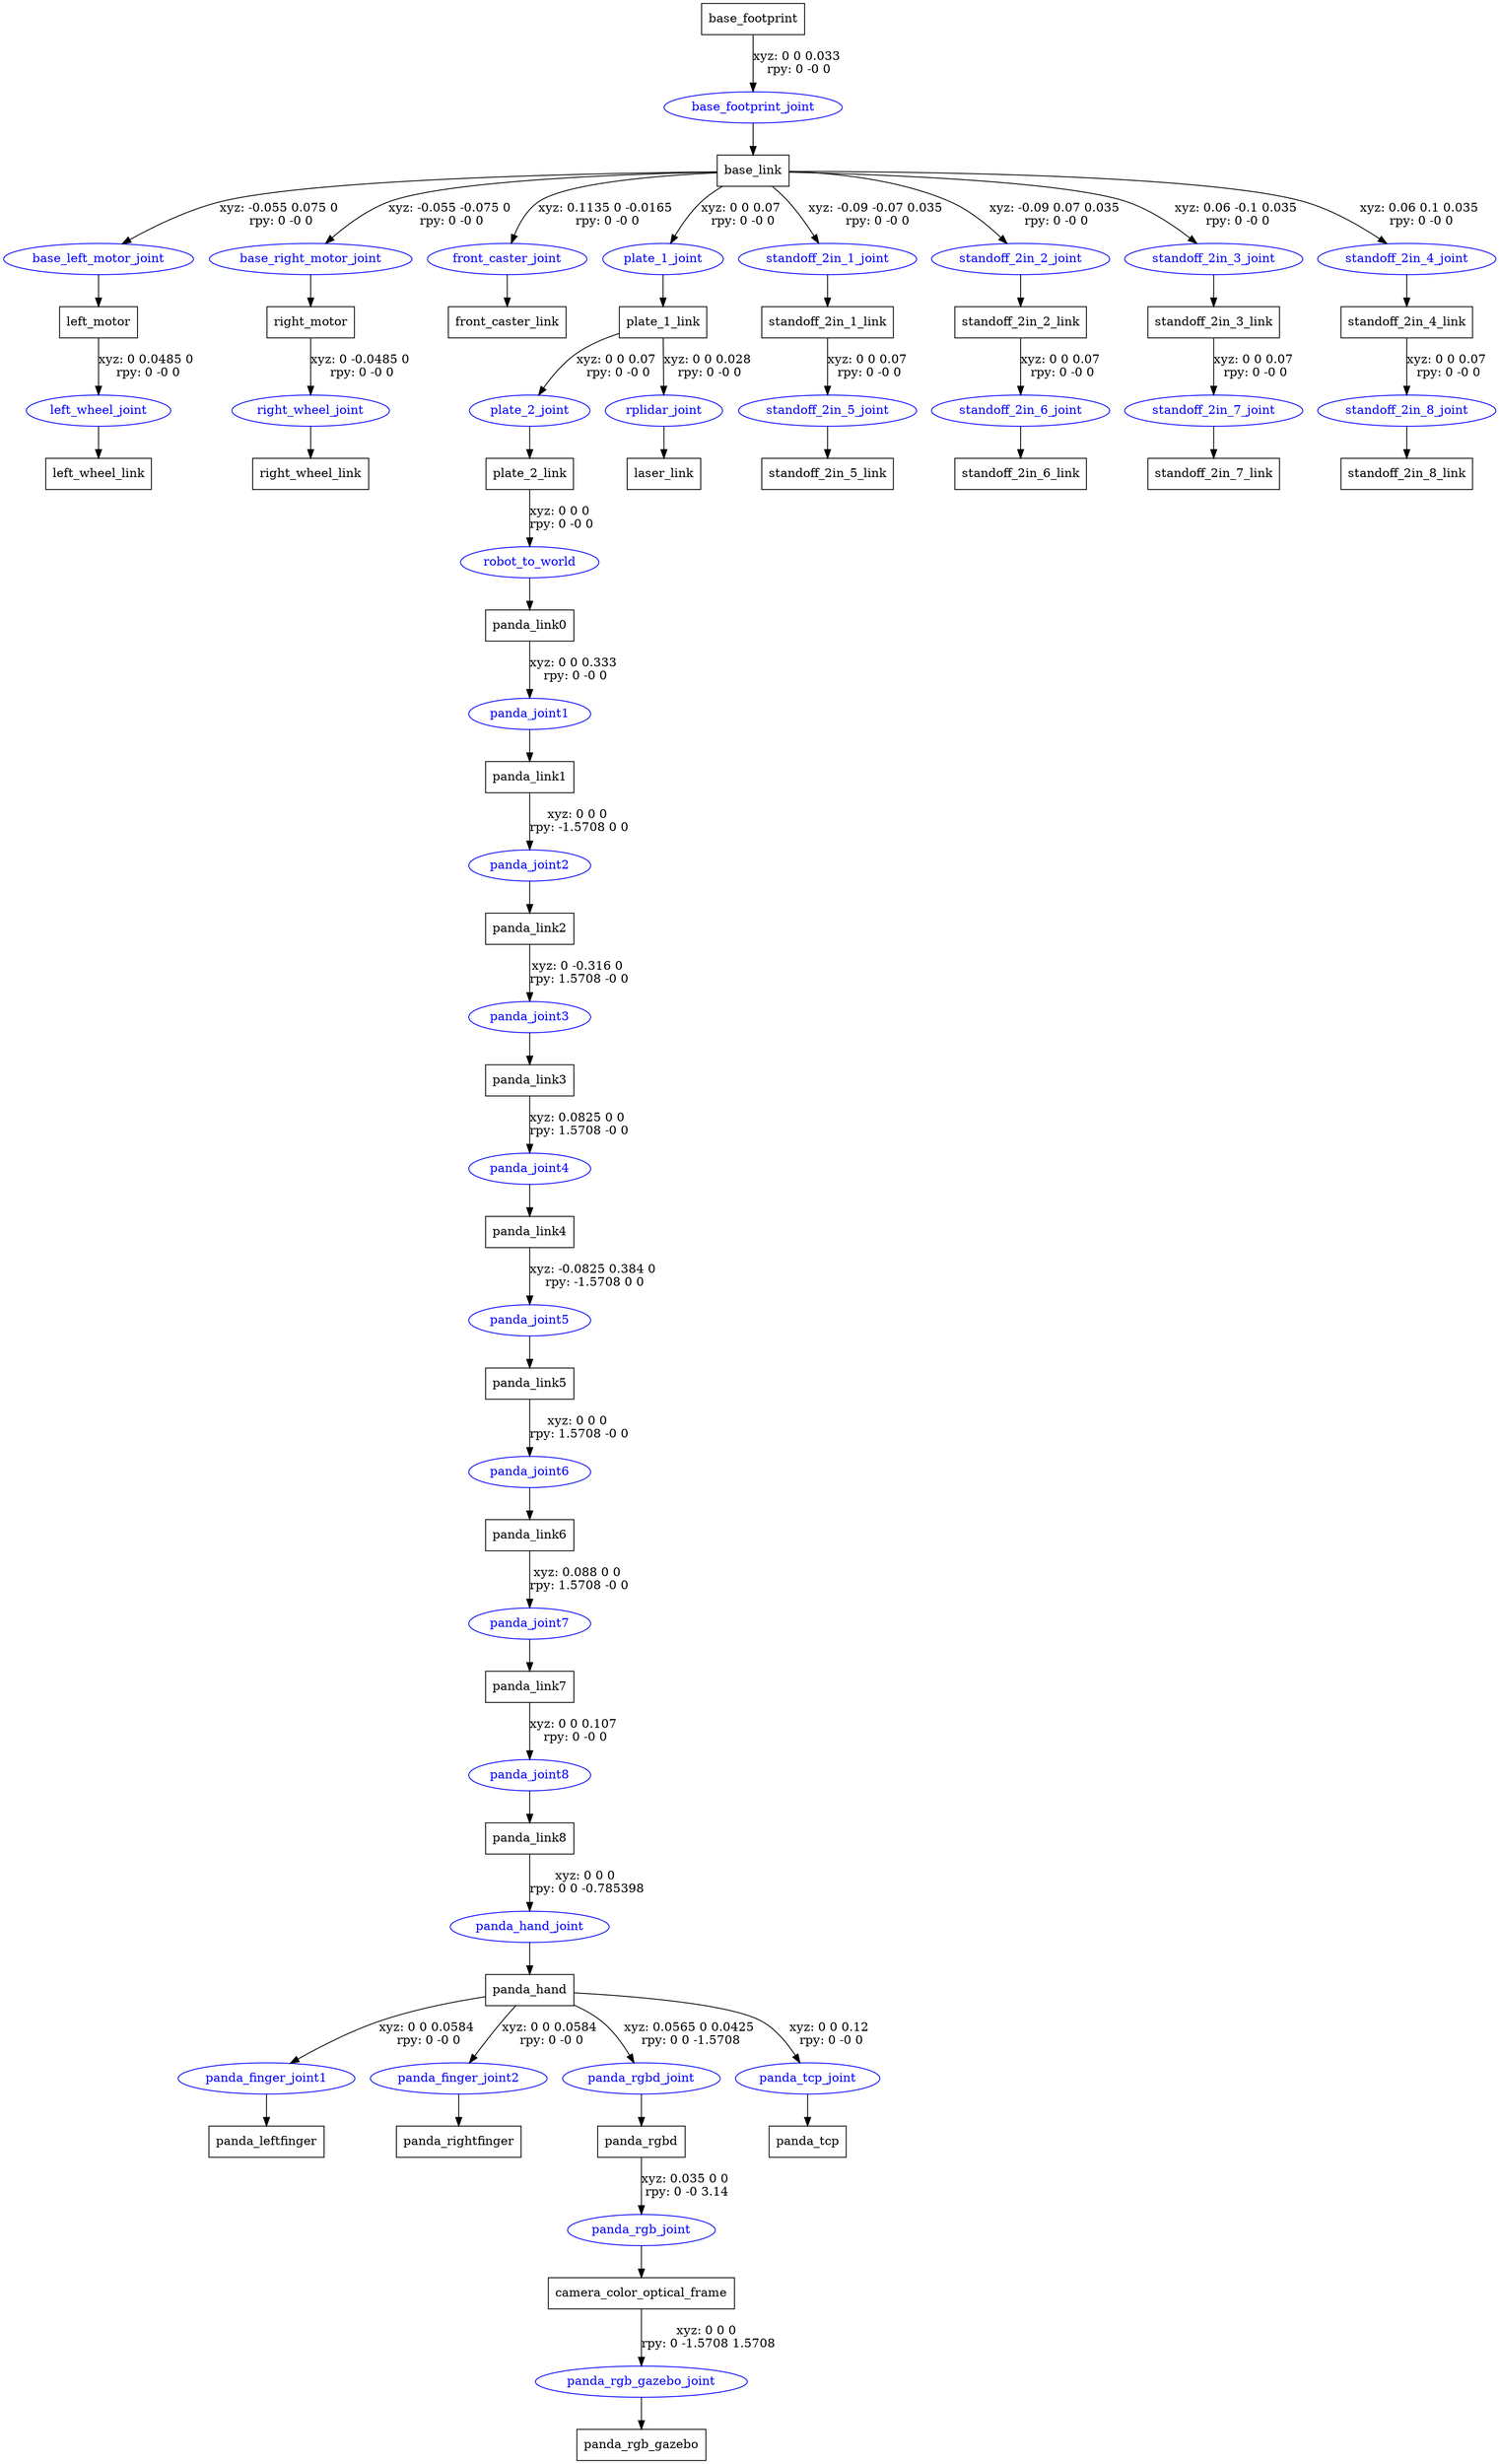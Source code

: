 digraph G {
node [shape=box];
"base_footprint" [label="base_footprint"];
"base_link" [label="base_link"];
"left_motor" [label="left_motor"];
"left_wheel_link" [label="left_wheel_link"];
"right_motor" [label="right_motor"];
"right_wheel_link" [label="right_wheel_link"];
"front_caster_link" [label="front_caster_link"];
"plate_1_link" [label="plate_1_link"];
"plate_2_link" [label="plate_2_link"];
"panda_link0" [label="panda_link0"];
"panda_link1" [label="panda_link1"];
"panda_link2" [label="panda_link2"];
"panda_link3" [label="panda_link3"];
"panda_link4" [label="panda_link4"];
"panda_link5" [label="panda_link5"];
"panda_link6" [label="panda_link6"];
"panda_link7" [label="panda_link7"];
"panda_link8" [label="panda_link8"];
"panda_hand" [label="panda_hand"];
"panda_leftfinger" [label="panda_leftfinger"];
"panda_rightfinger" [label="panda_rightfinger"];
"panda_rgbd" [label="panda_rgbd"];
"camera_color_optical_frame" [label="camera_color_optical_frame"];
"panda_rgb_gazebo" [label="panda_rgb_gazebo"];
"panda_tcp" [label="panda_tcp"];
"laser_link" [label="laser_link"];
"standoff_2in_1_link" [label="standoff_2in_1_link"];
"standoff_2in_5_link" [label="standoff_2in_5_link"];
"standoff_2in_2_link" [label="standoff_2in_2_link"];
"standoff_2in_6_link" [label="standoff_2in_6_link"];
"standoff_2in_3_link" [label="standoff_2in_3_link"];
"standoff_2in_7_link" [label="standoff_2in_7_link"];
"standoff_2in_4_link" [label="standoff_2in_4_link"];
"standoff_2in_8_link" [label="standoff_2in_8_link"];
node [shape=ellipse, color=blue, fontcolor=blue];
"base_footprint" -> "base_footprint_joint" [label="xyz: 0 0 0.033 \nrpy: 0 -0 0"]
"base_footprint_joint" -> "base_link"
"base_link" -> "base_left_motor_joint" [label="xyz: -0.055 0.075 0 \nrpy: 0 -0 0"]
"base_left_motor_joint" -> "left_motor"
"left_motor" -> "left_wheel_joint" [label="xyz: 0 0.0485 0 \nrpy: 0 -0 0"]
"left_wheel_joint" -> "left_wheel_link"
"base_link" -> "base_right_motor_joint" [label="xyz: -0.055 -0.075 0 \nrpy: 0 -0 0"]
"base_right_motor_joint" -> "right_motor"
"right_motor" -> "right_wheel_joint" [label="xyz: 0 -0.0485 0 \nrpy: 0 -0 0"]
"right_wheel_joint" -> "right_wheel_link"
"base_link" -> "front_caster_joint" [label="xyz: 0.1135 0 -0.0165 \nrpy: 0 -0 0"]
"front_caster_joint" -> "front_caster_link"
"base_link" -> "plate_1_joint" [label="xyz: 0 0 0.07 \nrpy: 0 -0 0"]
"plate_1_joint" -> "plate_1_link"
"plate_1_link" -> "plate_2_joint" [label="xyz: 0 0 0.07 \nrpy: 0 -0 0"]
"plate_2_joint" -> "plate_2_link"
"plate_2_link" -> "robot_to_world" [label="xyz: 0 0 0 \nrpy: 0 -0 0"]
"robot_to_world" -> "panda_link0"
"panda_link0" -> "panda_joint1" [label="xyz: 0 0 0.333 \nrpy: 0 -0 0"]
"panda_joint1" -> "panda_link1"
"panda_link1" -> "panda_joint2" [label="xyz: 0 0 0 \nrpy: -1.5708 0 0"]
"panda_joint2" -> "panda_link2"
"panda_link2" -> "panda_joint3" [label="xyz: 0 -0.316 0 \nrpy: 1.5708 -0 0"]
"panda_joint3" -> "panda_link3"
"panda_link3" -> "panda_joint4" [label="xyz: 0.0825 0 0 \nrpy: 1.5708 -0 0"]
"panda_joint4" -> "panda_link4"
"panda_link4" -> "panda_joint5" [label="xyz: -0.0825 0.384 0 \nrpy: -1.5708 0 0"]
"panda_joint5" -> "panda_link5"
"panda_link5" -> "panda_joint6" [label="xyz: 0 0 0 \nrpy: 1.5708 -0 0"]
"panda_joint6" -> "panda_link6"
"panda_link6" -> "panda_joint7" [label="xyz: 0.088 0 0 \nrpy: 1.5708 -0 0"]
"panda_joint7" -> "panda_link7"
"panda_link7" -> "panda_joint8" [label="xyz: 0 0 0.107 \nrpy: 0 -0 0"]
"panda_joint8" -> "panda_link8"
"panda_link8" -> "panda_hand_joint" [label="xyz: 0 0 0 \nrpy: 0 0 -0.785398"]
"panda_hand_joint" -> "panda_hand"
"panda_hand" -> "panda_finger_joint1" [label="xyz: 0 0 0.0584 \nrpy: 0 -0 0"]
"panda_finger_joint1" -> "panda_leftfinger"
"panda_hand" -> "panda_finger_joint2" [label="xyz: 0 0 0.0584 \nrpy: 0 -0 0"]
"panda_finger_joint2" -> "panda_rightfinger"
"panda_hand" -> "panda_rgbd_joint" [label="xyz: 0.0565 0 0.0425 \nrpy: 0 0 -1.5708"]
"panda_rgbd_joint" -> "panda_rgbd"
"panda_rgbd" -> "panda_rgb_joint" [label="xyz: 0.035 0 0 \nrpy: 0 -0 3.14"]
"panda_rgb_joint" -> "camera_color_optical_frame"
"camera_color_optical_frame" -> "panda_rgb_gazebo_joint" [label="xyz: 0 0 0 \nrpy: 0 -1.5708 1.5708"]
"panda_rgb_gazebo_joint" -> "panda_rgb_gazebo"
"panda_hand" -> "panda_tcp_joint" [label="xyz: 0 0 0.12 \nrpy: 0 -0 0"]
"panda_tcp_joint" -> "panda_tcp"
"plate_1_link" -> "rplidar_joint" [label="xyz: 0 0 0.028 \nrpy: 0 -0 0"]
"rplidar_joint" -> "laser_link"
"base_link" -> "standoff_2in_1_joint" [label="xyz: -0.09 -0.07 0.035 \nrpy: 0 -0 0"]
"standoff_2in_1_joint" -> "standoff_2in_1_link"
"standoff_2in_1_link" -> "standoff_2in_5_joint" [label="xyz: 0 0 0.07 \nrpy: 0 -0 0"]
"standoff_2in_5_joint" -> "standoff_2in_5_link"
"base_link" -> "standoff_2in_2_joint" [label="xyz: -0.09 0.07 0.035 \nrpy: 0 -0 0"]
"standoff_2in_2_joint" -> "standoff_2in_2_link"
"standoff_2in_2_link" -> "standoff_2in_6_joint" [label="xyz: 0 0 0.07 \nrpy: 0 -0 0"]
"standoff_2in_6_joint" -> "standoff_2in_6_link"
"base_link" -> "standoff_2in_3_joint" [label="xyz: 0.06 -0.1 0.035 \nrpy: 0 -0 0"]
"standoff_2in_3_joint" -> "standoff_2in_3_link"
"standoff_2in_3_link" -> "standoff_2in_7_joint" [label="xyz: 0 0 0.07 \nrpy: 0 -0 0"]
"standoff_2in_7_joint" -> "standoff_2in_7_link"
"base_link" -> "standoff_2in_4_joint" [label="xyz: 0.06 0.1 0.035 \nrpy: 0 -0 0"]
"standoff_2in_4_joint" -> "standoff_2in_4_link"
"standoff_2in_4_link" -> "standoff_2in_8_joint" [label="xyz: 0 0 0.07 \nrpy: 0 -0 0"]
"standoff_2in_8_joint" -> "standoff_2in_8_link"
}
